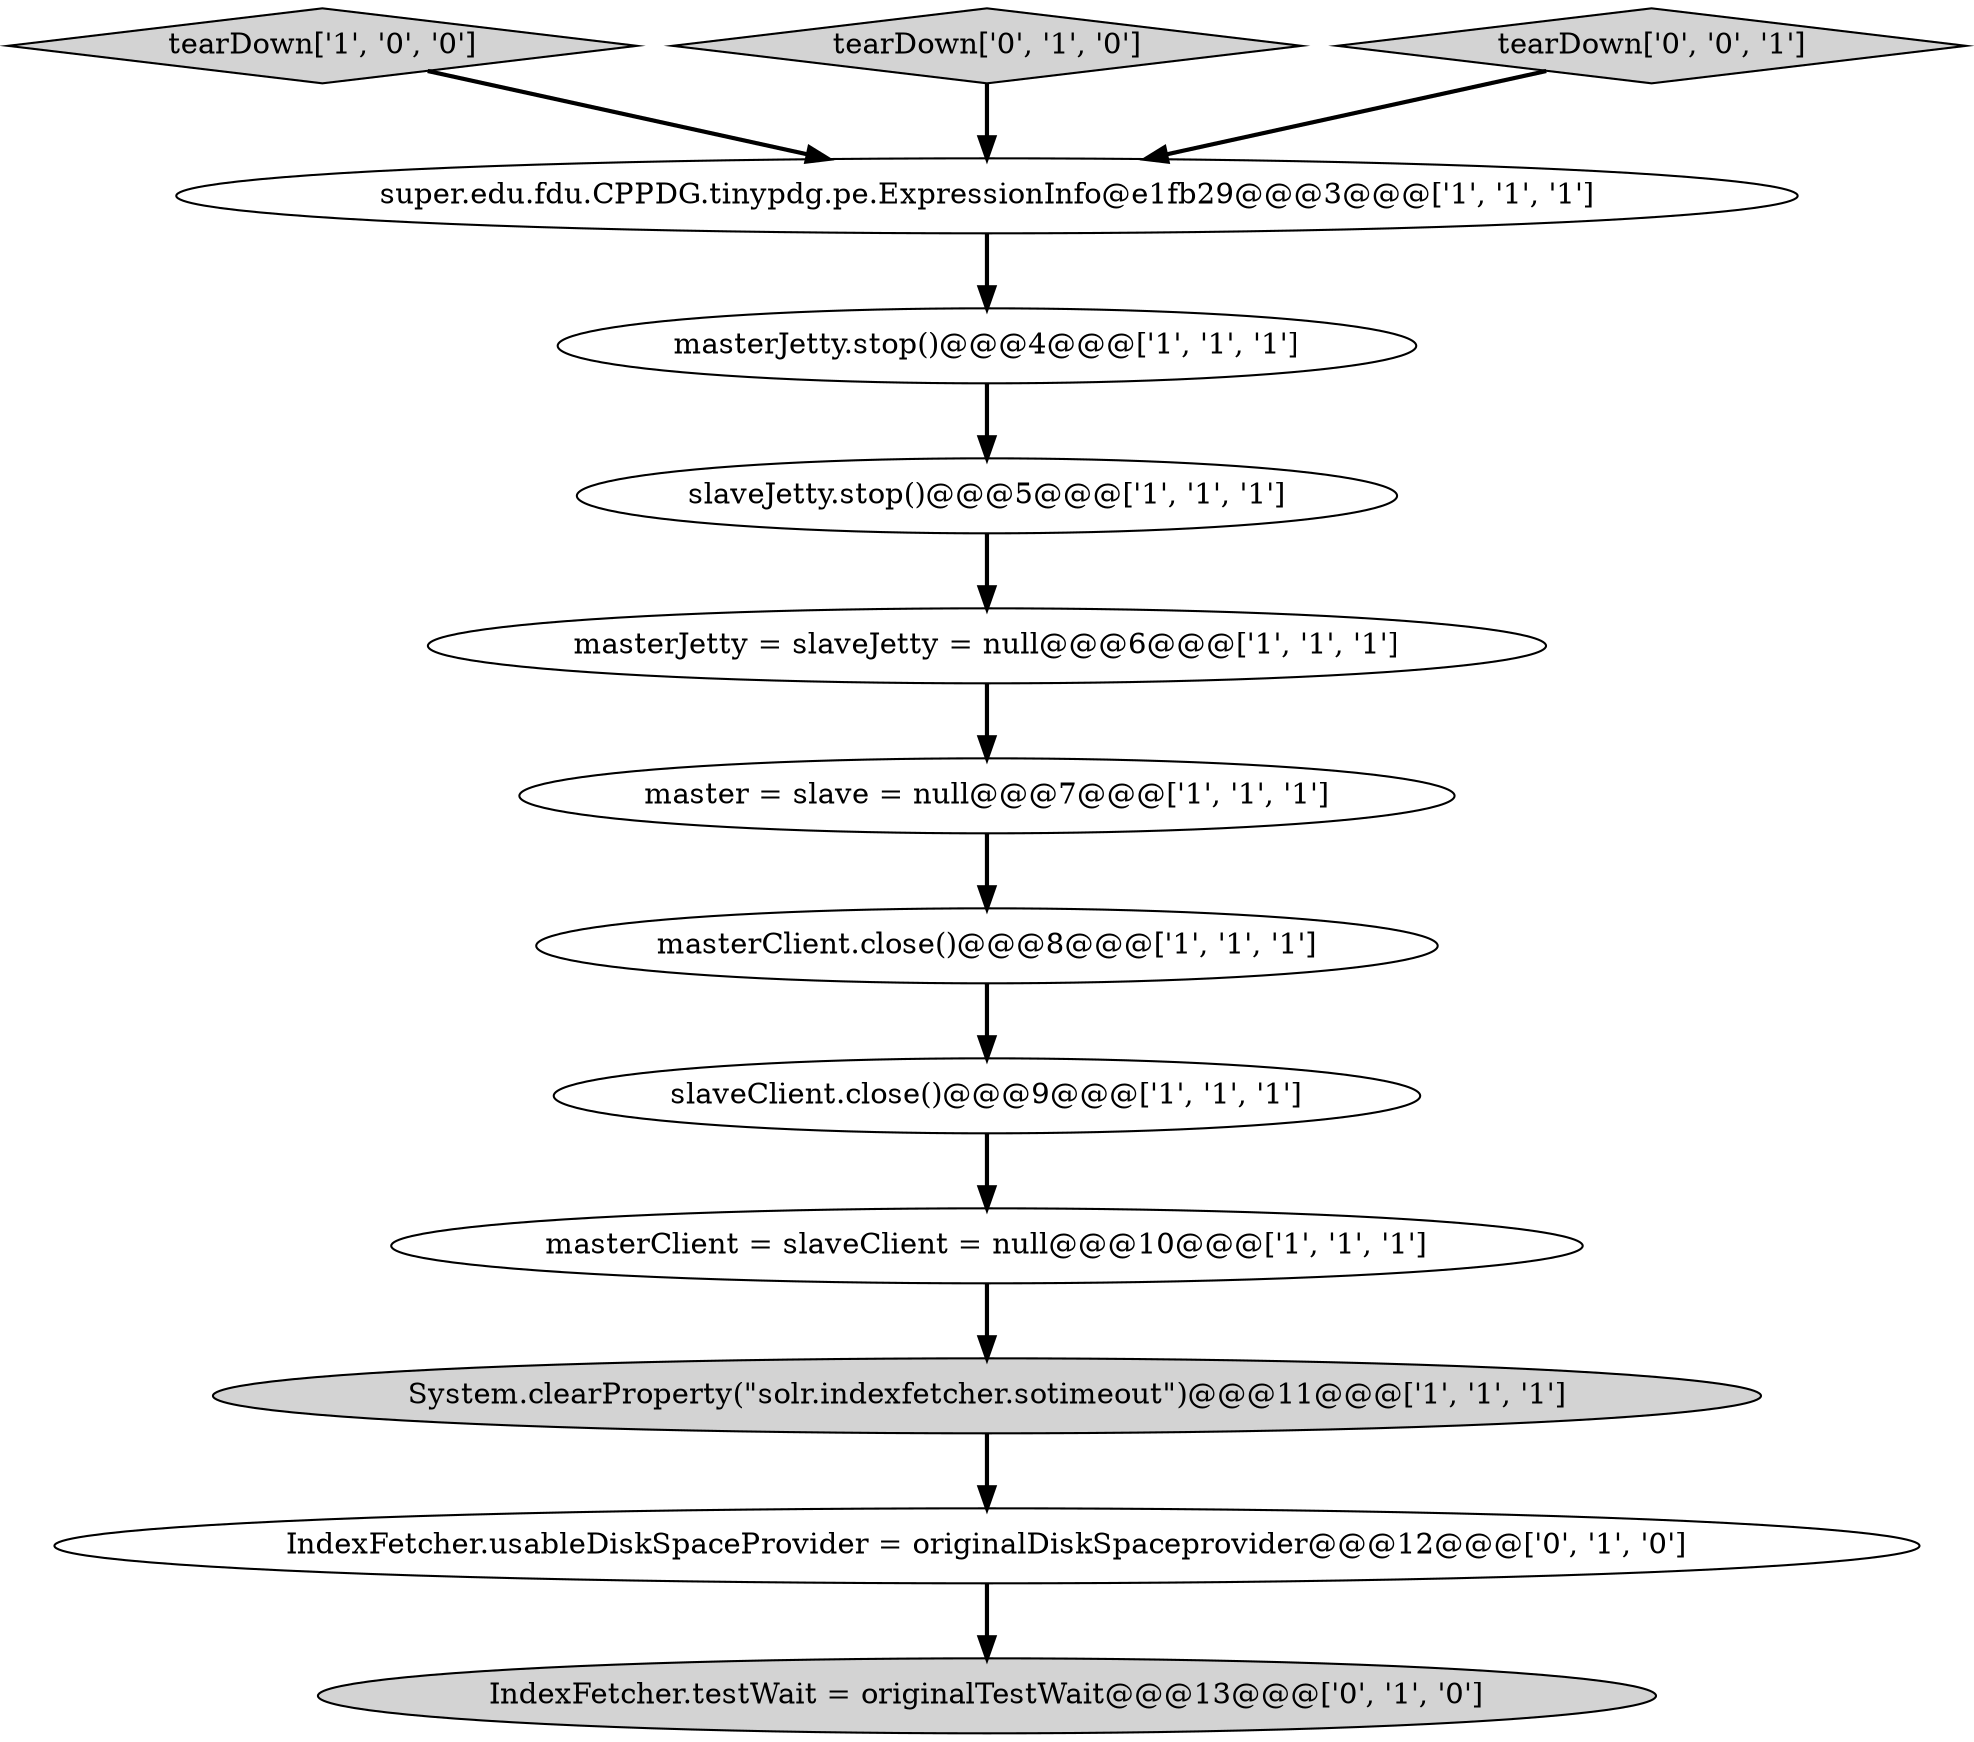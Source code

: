 digraph {
2 [style = filled, label = "masterClient.close()@@@8@@@['1', '1', '1']", fillcolor = white, shape = ellipse image = "AAA0AAABBB1BBB"];
9 [style = filled, label = "master = slave = null@@@7@@@['1', '1', '1']", fillcolor = white, shape = ellipse image = "AAA0AAABBB1BBB"];
0 [style = filled, label = "slaveJetty.stop()@@@5@@@['1', '1', '1']", fillcolor = white, shape = ellipse image = "AAA0AAABBB1BBB"];
6 [style = filled, label = "tearDown['1', '0', '0']", fillcolor = lightgray, shape = diamond image = "AAA0AAABBB1BBB"];
10 [style = filled, label = "IndexFetcher.usableDiskSpaceProvider = originalDiskSpaceprovider@@@12@@@['0', '1', '0']", fillcolor = white, shape = ellipse image = "AAA1AAABBB2BBB"];
8 [style = filled, label = "masterClient = slaveClient = null@@@10@@@['1', '1', '1']", fillcolor = white, shape = ellipse image = "AAA0AAABBB1BBB"];
12 [style = filled, label = "tearDown['0', '1', '0']", fillcolor = lightgray, shape = diamond image = "AAA0AAABBB2BBB"];
5 [style = filled, label = "slaveClient.close()@@@9@@@['1', '1', '1']", fillcolor = white, shape = ellipse image = "AAA0AAABBB1BBB"];
4 [style = filled, label = "masterJetty = slaveJetty = null@@@6@@@['1', '1', '1']", fillcolor = white, shape = ellipse image = "AAA0AAABBB1BBB"];
13 [style = filled, label = "tearDown['0', '0', '1']", fillcolor = lightgray, shape = diamond image = "AAA0AAABBB3BBB"];
7 [style = filled, label = "masterJetty.stop()@@@4@@@['1', '1', '1']", fillcolor = white, shape = ellipse image = "AAA0AAABBB1BBB"];
3 [style = filled, label = "System.clearProperty(\"solr.indexfetcher.sotimeout\")@@@11@@@['1', '1', '1']", fillcolor = lightgray, shape = ellipse image = "AAA0AAABBB1BBB"];
11 [style = filled, label = "IndexFetcher.testWait = originalTestWait@@@13@@@['0', '1', '0']", fillcolor = lightgray, shape = ellipse image = "AAA1AAABBB2BBB"];
1 [style = filled, label = "super.edu.fdu.CPPDG.tinypdg.pe.ExpressionInfo@e1fb29@@@3@@@['1', '1', '1']", fillcolor = white, shape = ellipse image = "AAA0AAABBB1BBB"];
13->1 [style = bold, label=""];
9->2 [style = bold, label=""];
3->10 [style = bold, label=""];
12->1 [style = bold, label=""];
1->7 [style = bold, label=""];
0->4 [style = bold, label=""];
5->8 [style = bold, label=""];
10->11 [style = bold, label=""];
4->9 [style = bold, label=""];
6->1 [style = bold, label=""];
7->0 [style = bold, label=""];
8->3 [style = bold, label=""];
2->5 [style = bold, label=""];
}
